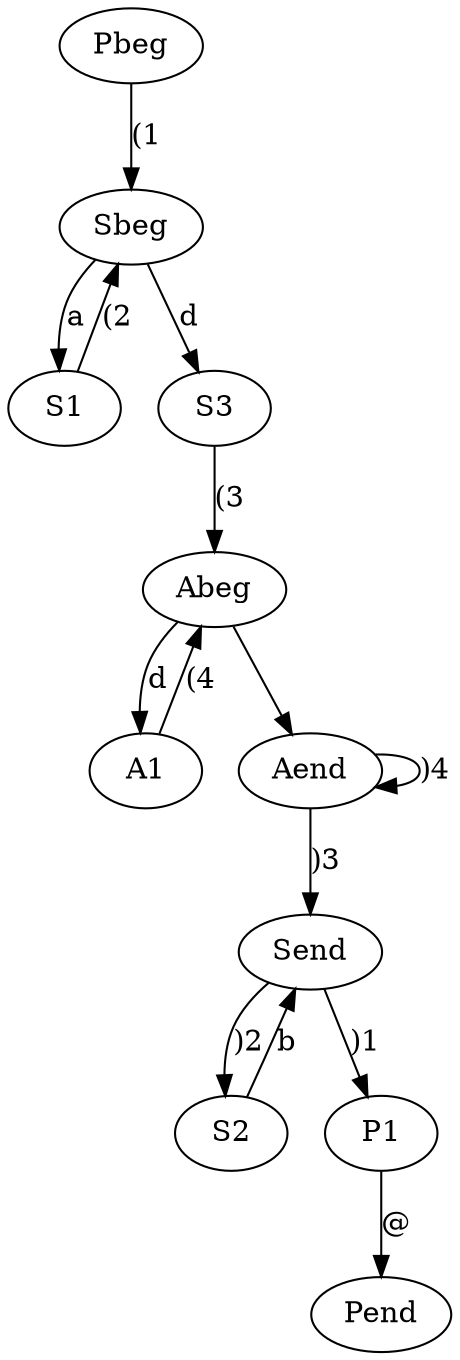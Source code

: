 digraph G{
    node [shape=ellipse];
    pbeg [label = "Pbeg"];
    sbeg [label = "Sbeg"];
    s1 [label = "S1"];
    s3 [label = "S3"];
    abeg [label = "Abeg"];
    a1 [label = "A1"];
    aend [label = "Aend"];
    send [label = "Send"];
    s2 [label = "S2"];
    p1 [label = "P1"];
    pend [label = "Pend"];
    pbeg -> sbeg [label = "(1"];
    sbeg -> s1 [label = "a"];
    s1 -> sbeg [label = "(2"];
    sbeg -> s3 [label = "d"];
    s3 -> abeg [label = "(3"];
    abeg -> a1 [label = "d"];
    a1 -> abeg [label = "(4"];
    abeg -> aend;
    aend -> aend [label = ")4"];
    aend -> send [label = ")3"];
    send -> s2 [label = ")2"];
    s2 -> send [label = "b"];
    send -> p1 [label = ")1"];
    p1 -> pend [label = "@"];
}
